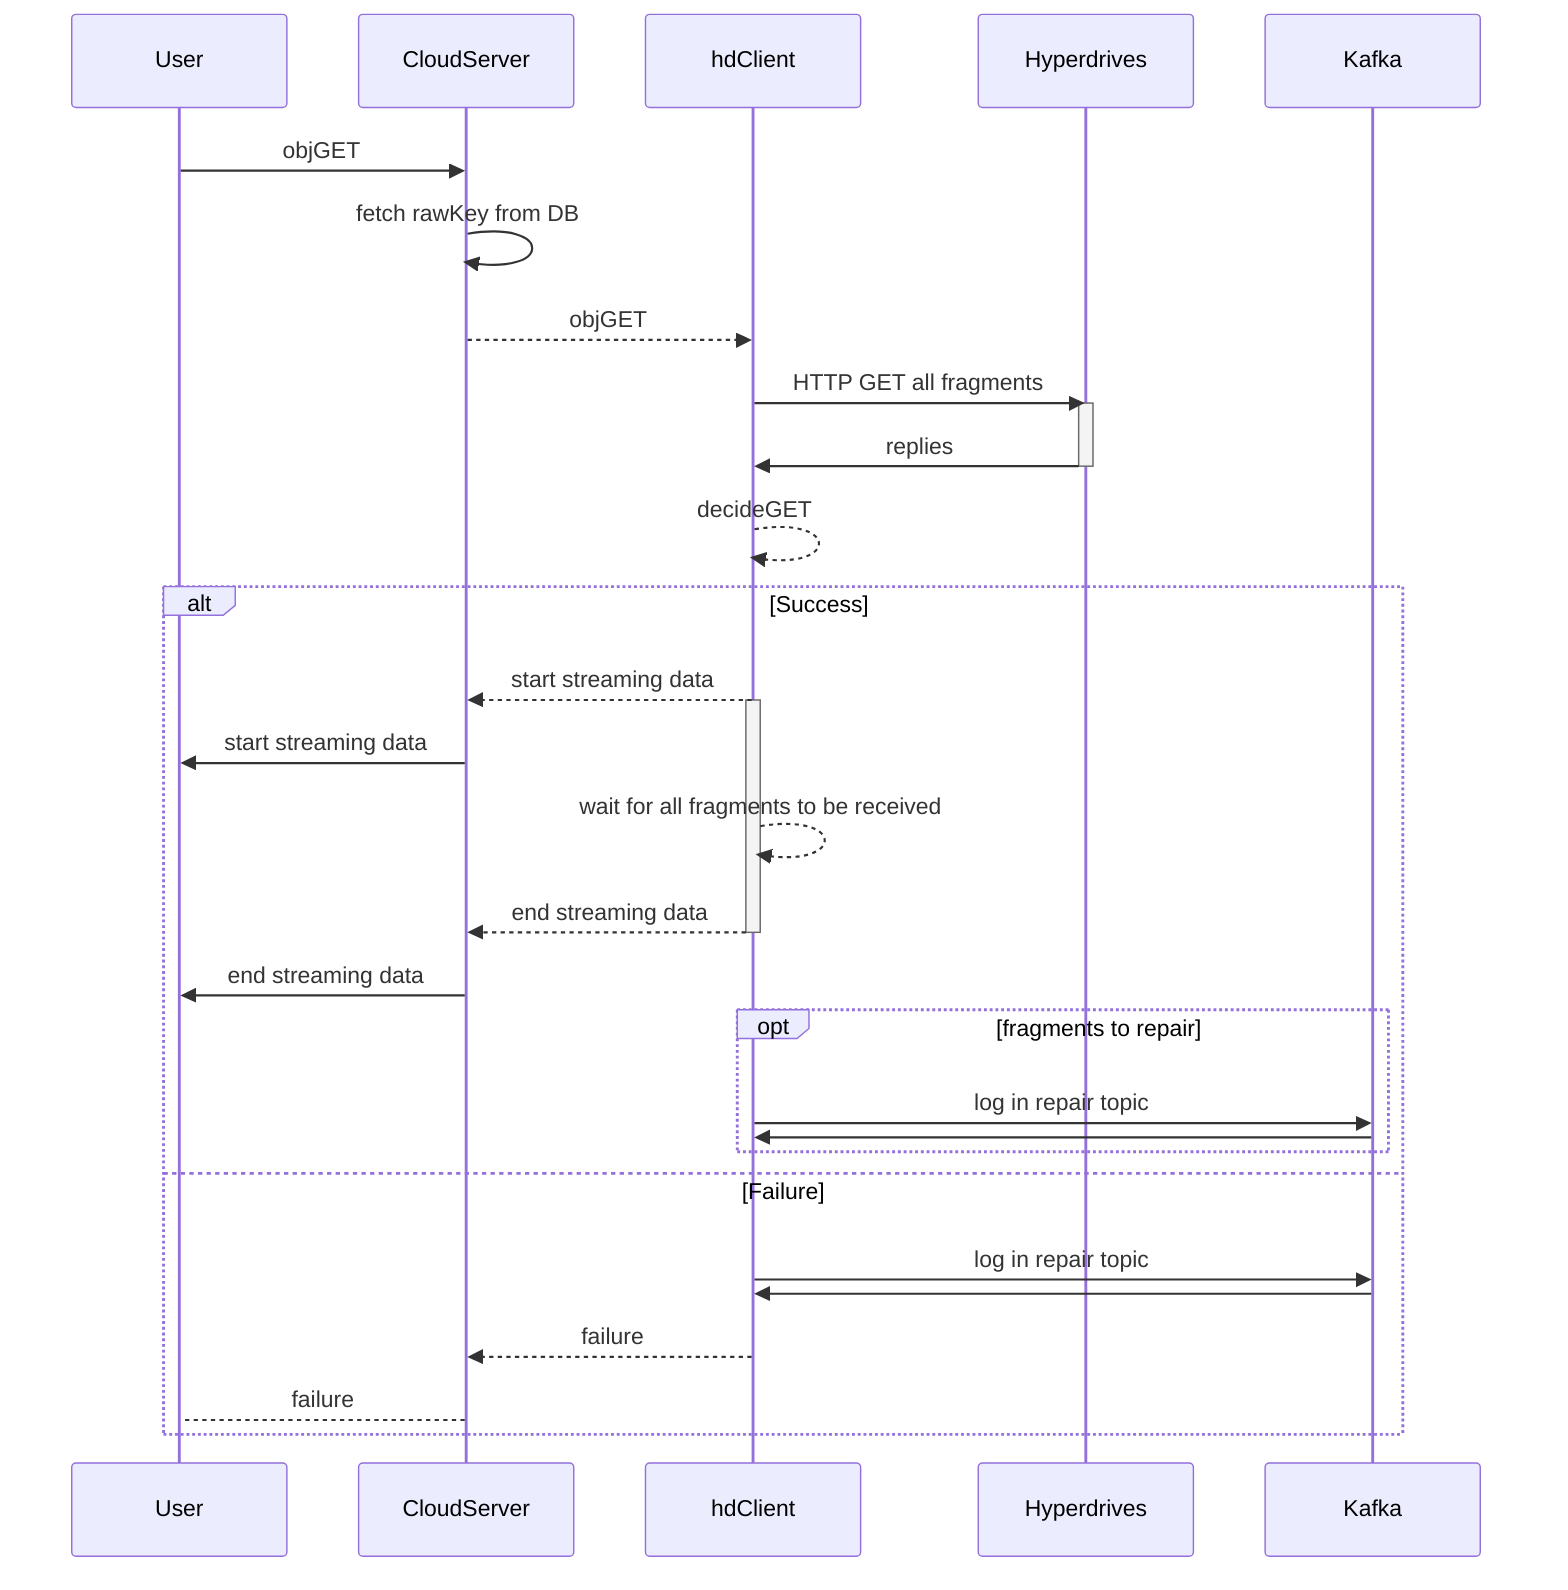 sequenceDiagram
User ->> CloudServer: objGET
CloudServer ->> CloudServer: fetch rawKey from DB
CloudServer -->> hdClient: objGET
hdClient ->> Hyperdrives: HTTP GET all fragments
activate Hyperdrives
Hyperdrives ->> hdClient: replies
deactivate Hyperdrives
hdClient -->> hdClient: decideGET

alt Success
        hdClient -->> CloudServer: start streaming data
        activate hdClient
        CloudServer ->> User: start streaming data
        hdClient -->> hdClient: wait for all fragments to be received
        hdClient -->> CloudServer: end streaming data
       deactivate hdClient
        CloudServer ->> User: end streaming data

        opt fragments to repair
            	hdClient ->> Kafka: log in repair topic
	        Kafka ->> hdClient: 
        end
else Failure
	hdClient ->> Kafka: log in repair topic
	Kafka ->> hdClient: 
        hdClient -->> CloudServer: failure 
        CloudServer --> User: failure
end
